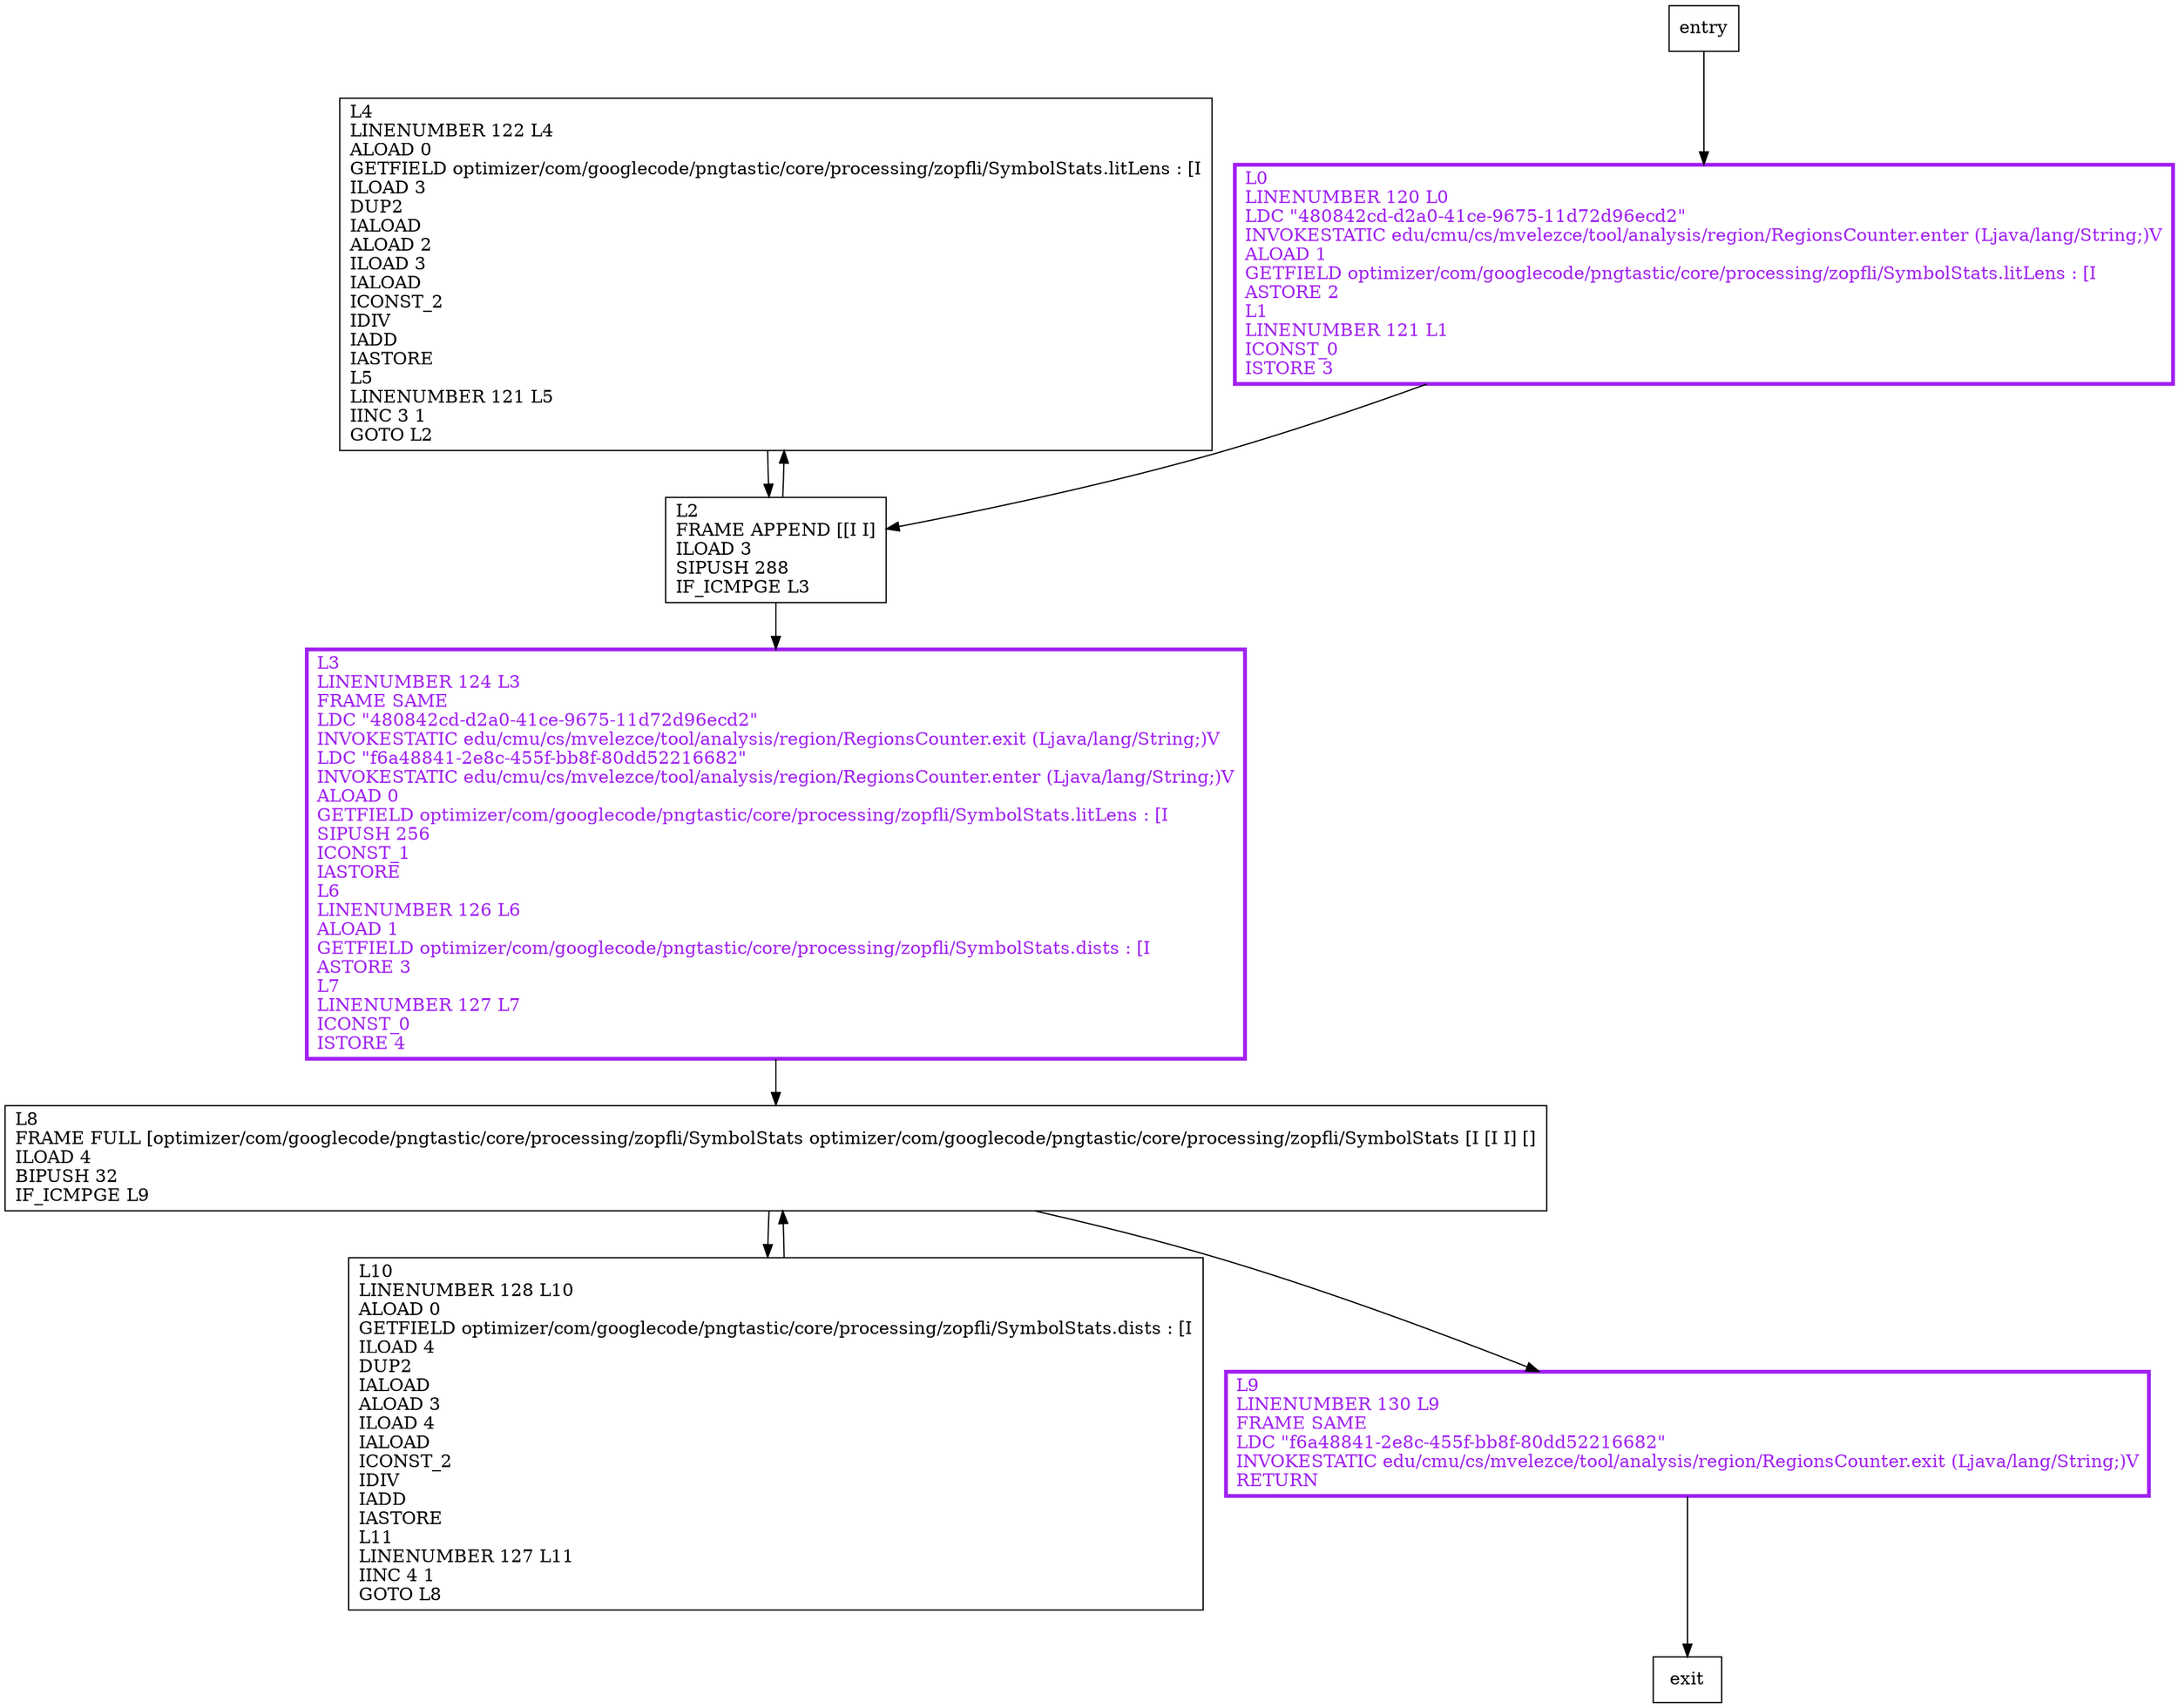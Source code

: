 digraph alloy {
node [shape=record];
637303023 [label="L4\lLINENUMBER 122 L4\lALOAD 0\lGETFIELD optimizer/com/googlecode/pngtastic/core/processing/zopfli/SymbolStats.litLens : [I\lILOAD 3\lDUP2\lIALOAD\lALOAD 2\lILOAD 3\lIALOAD\lICONST_2\lIDIV\lIADD\lIASTORE\lL5\lLINENUMBER 121 L5\lIINC 3 1\lGOTO L2\l"];
22035762 [label="L10\lLINENUMBER 128 L10\lALOAD 0\lGETFIELD optimizer/com/googlecode/pngtastic/core/processing/zopfli/SymbolStats.dists : [I\lILOAD 4\lDUP2\lIALOAD\lALOAD 3\lILOAD 4\lIALOAD\lICONST_2\lIDIV\lIADD\lIASTORE\lL11\lLINENUMBER 127 L11\lIINC 4 1\lGOTO L8\l"];
1202525943 [label="L8\lFRAME FULL [optimizer/com/googlecode/pngtastic/core/processing/zopfli/SymbolStats optimizer/com/googlecode/pngtastic/core/processing/zopfli/SymbolStats [I [I I] []\lILOAD 4\lBIPUSH 32\lIF_ICMPGE L9\l"];
1444655418 [label="L0\lLINENUMBER 120 L0\lLDC \"480842cd-d2a0-41ce-9675-11d72d96ecd2\"\lINVOKESTATIC edu/cmu/cs/mvelezce/tool/analysis/region/RegionsCounter.enter (Ljava/lang/String;)V\lALOAD 1\lGETFIELD optimizer/com/googlecode/pngtastic/core/processing/zopfli/SymbolStats.litLens : [I\lASTORE 2\lL1\lLINENUMBER 121 L1\lICONST_0\lISTORE 3\l"];
957796349 [label="L9\lLINENUMBER 130 L9\lFRAME SAME\lLDC \"f6a48841-2e8c-455f-bb8f-80dd52216682\"\lINVOKESTATIC edu/cmu/cs/mvelezce/tool/analysis/region/RegionsCounter.exit (Ljava/lang/String;)V\lRETURN\l"];
287648630 [label="L3\lLINENUMBER 124 L3\lFRAME SAME\lLDC \"480842cd-d2a0-41ce-9675-11d72d96ecd2\"\lINVOKESTATIC edu/cmu/cs/mvelezce/tool/analysis/region/RegionsCounter.exit (Ljava/lang/String;)V\lLDC \"f6a48841-2e8c-455f-bb8f-80dd52216682\"\lINVOKESTATIC edu/cmu/cs/mvelezce/tool/analysis/region/RegionsCounter.enter (Ljava/lang/String;)V\lALOAD 0\lGETFIELD optimizer/com/googlecode/pngtastic/core/processing/zopfli/SymbolStats.litLens : [I\lSIPUSH 256\lICONST_1\lIASTORE\lL6\lLINENUMBER 126 L6\lALOAD 1\lGETFIELD optimizer/com/googlecode/pngtastic/core/processing/zopfli/SymbolStats.dists : [I\lASTORE 3\lL7\lLINENUMBER 127 L7\lICONST_0\lISTORE 4\l"];
839858919 [label="L2\lFRAME APPEND [[I I]\lILOAD 3\lSIPUSH 288\lIF_ICMPGE L3\l"];
entry;
exit;
637303023 -> 839858919;
entry -> 1444655418;
22035762 -> 1202525943;
1202525943 -> 22035762;
1202525943 -> 957796349;
1444655418 -> 839858919;
957796349 -> exit;
287648630 -> 1202525943;
839858919 -> 637303023;
839858919 -> 287648630;
1444655418[fontcolor="purple", penwidth=3, color="purple"];
957796349[fontcolor="purple", penwidth=3, color="purple"];
287648630[fontcolor="purple", penwidth=3, color="purple"];
}
